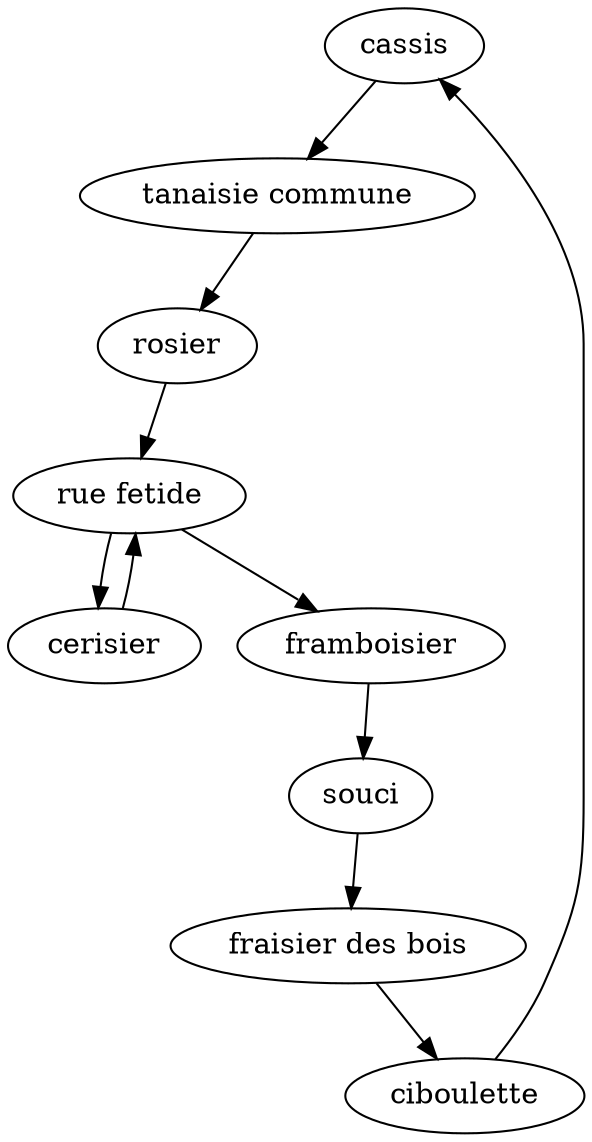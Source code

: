 digraph {
 "cassis" -> "tanaisie commune"
 "tanaisie commune" -> "rosier"
 "rosier" -> "rue fetide"
 "rue fetide" -> "cerisier"
 "cerisier" -> "rue fetide"
 "rue fetide" -> "framboisier"
 "framboisier" -> "souci"
 "souci" -> "fraisier des bois"
 "fraisier des bois" -> "ciboulette"
 "ciboulette" -> "cassis"
}
